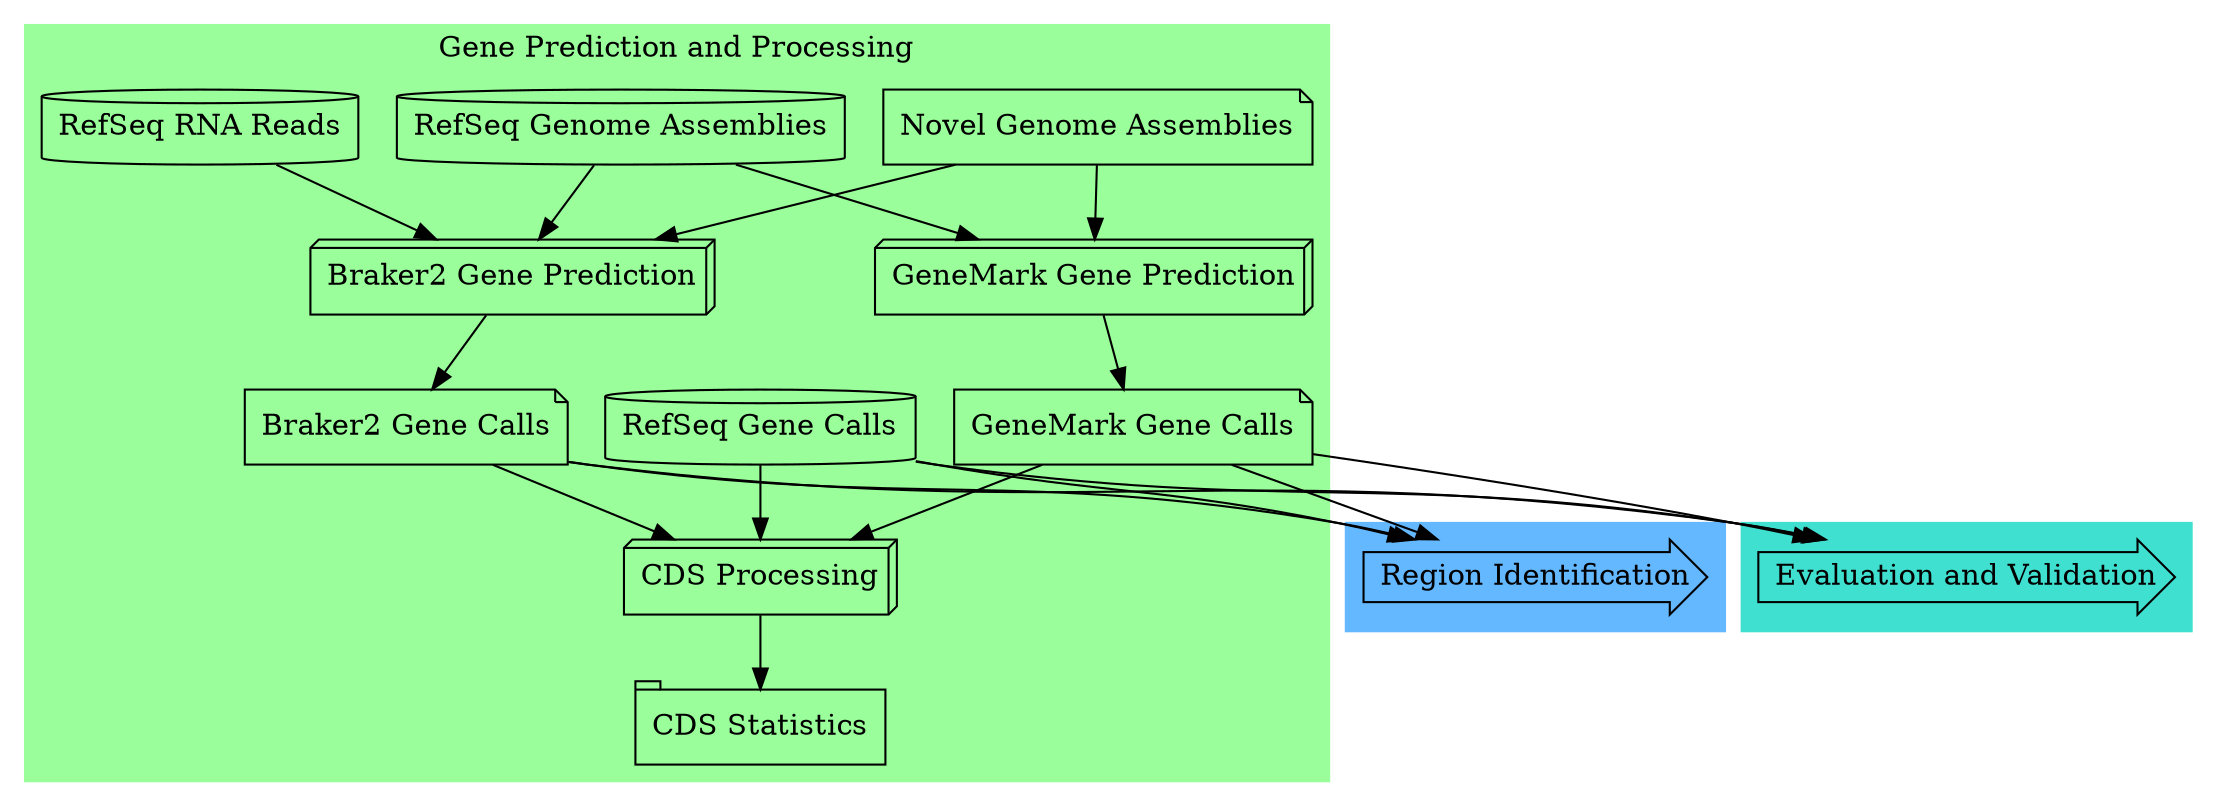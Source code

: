 digraph G{

	rankdir = "TB";
	splines = true;
	style = filled;
	color = palegreen1;

	subgraph cluster_1 {

		 style = filled;
		 color = steelblue1;
		"Region Identification" [shape = rarrow];
	}

	subgraph cluster_2 {
		 style = filled;
		 color = turquoise;
		 "Evaluation and Validation" [shape = rarrow];
	}

	subgraph cluster_0 {
		 "Novel Genome Assemblies" [shape = note];
		 label = "Gene Prediction and Processing";
		 "RefSeq Genome Assemblies" [shape = cylinder];
		 "RefSeq RNA Reads" [shape = cylinder];
		 "RefSeq Gene Calls" [shape = cylinder];
		 {rank = same; "RefSeq Genome Assemblies"; "RefSeq RNA Reads"};
		 "GeneMark Gene Prediction" [shape = box3d];
		 "Braker2 Gene Prediction" [shape = box3d];
		 "RefSeq Genome Assemblies" -> "GeneMark Gene Prediction";
		 "RefSeq Genome Assemblies" -> "Braker2 Gene Prediction";
		 "RefSeq RNA Reads" -> "Braker2 Gene Prediction";
		 "Braker2 Gene Calls" [shape = note];
		 "GeneMark Gene Calls" [shape = note];
		 "Braker2 Gene Prediction" -> "Braker2 Gene Calls"
		 "GeneMark Gene Prediction" -> "GeneMark Gene Calls"
		 {rank = same; "RefSeq Gene Calls"; "Braker2 Gene Calls"; "GeneMark Gene Calls"}
		 "CDS Processing" [shape = box3d];
		 "GeneMark Gene Calls" -> "CDS Processing";
		 "Braker2 Gene Calls" -> "CDS Processing";
		 "RefSeq Gene Calls" -> "CDS Processing";
		 "GeneMark Gene Calls" -> "Evaluation and Validation";
                 "Braker2 Gene Calls" -> "Evaluation and Validation";
                 "RefSeq Gene Calls" -> "Evaluation and Validation";
		 "CDS Statistics" [shape = tab];
		 "CDS Processing" -> "CDS Statistics";

	}

	"Novel Genome Assemblies" -> "GeneMark Gene Prediction";
	"Novel Genome Assemblies" -> "Braker2 Gene Prediction";
	"GeneMark Gene Calls" -> "Region Identification";
	"Braker2 Gene Calls" -> "Region Identification";
	"RefSeq Gene Calls" -> "Region Identification";
}